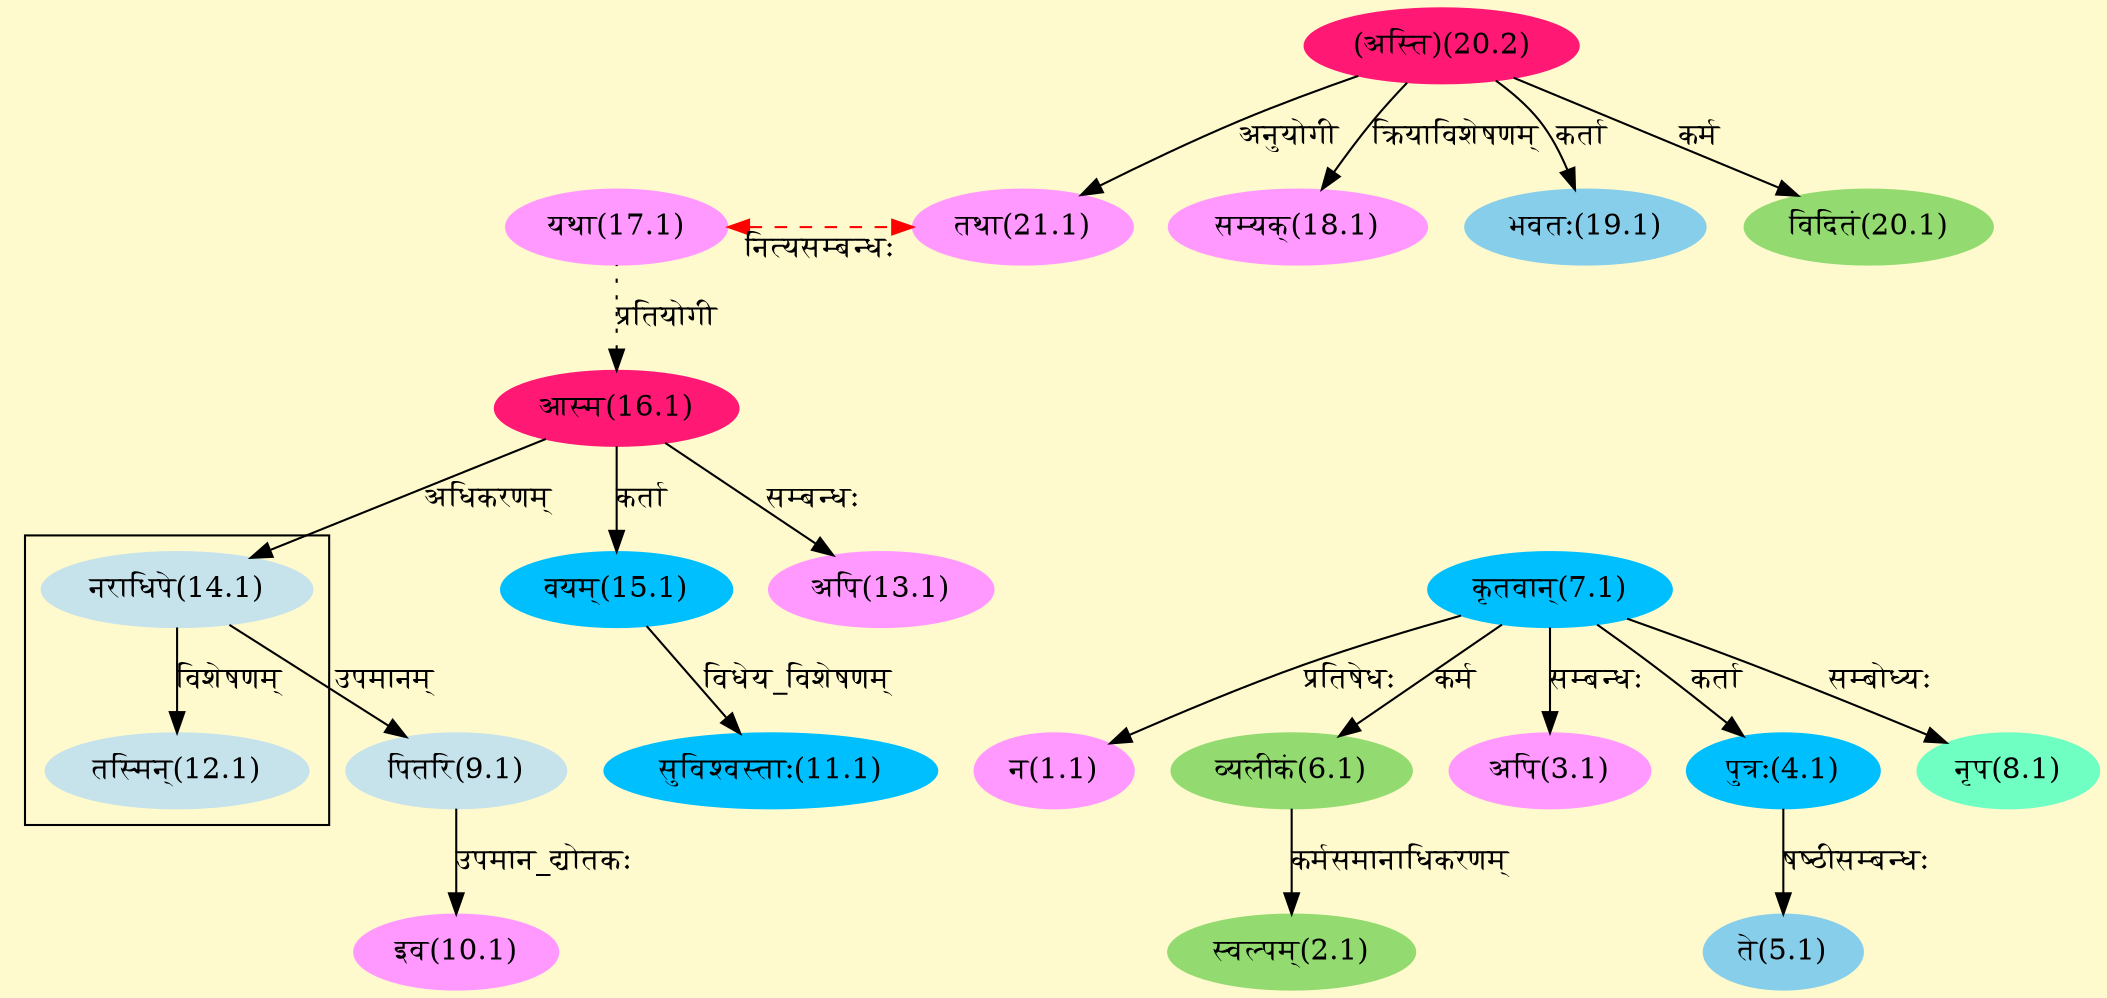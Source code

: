 digraph G{
rankdir=BT;
 compound=true;
 bgcolor="lemonchiffon1";

subgraph cluster_1{
Node12_1 [style=filled, color="#C6E2EB" label = "तस्मिन्(12.1)"]
Node14_1 [style=filled, color="#C6E2EB" label = "नराधिपे(14.1)"]

}
Node1_1 [style=filled, color="#FF99FF" label = "न(1.1)"]
Node7_1 [style=filled, color="#00BFFF" label = "कृतवान्(7.1)"]
Node2_1 [style=filled, color="#93DB70" label = "स्वल्पम्(2.1)"]
Node6_1 [style=filled, color="#93DB70" label = "व्यलीकं(6.1)"]
Node3_1 [style=filled, color="#FF99FF" label = "अपि(3.1)"]
Node4_1 [style=filled, color="#00BFFF" label = "पुत्रः(4.1)"]
Node5_1 [style=filled, color="#87CEEB" label = "ते(5.1)"]
Node8_1 [style=filled, color="#6FFFC3" label = "नृप(8.1)"]
Node9_1 [style=filled, color="#C6E2EB" label = "पितरि(9.1)"]
Node14_1 [style=filled, color="#C6E2EB" label = "नराधिपे(14.1)"]
Node10_1 [style=filled, color="#FF99FF" label = "इव(10.1)"]
Node11_1 [style=filled, color="#00BFFF" label = "सुविश्वस्ताः(11.1)"]
Node15_1 [style=filled, color="#00BFFF" label = "वयम्(15.1)"]
Node13_1 [style=filled, color="#FF99FF" label = "अपि(13.1)"]
Node16_1 [style=filled, color="#FF1975" label = "आस्म(16.1)"]
Node17_1 [style=filled, color="#FF99FF" label = "यथा(17.1)"]
Node21_1 [style=filled, color="#FF99FF" label = "तथा(21.1)"]
Node18_1 [style=filled, color="#FF99FF" label = "सम्यक्(18.1)"]
Node20_2 [style=filled, color="#FF1975" label = "(अस्ति)(20.2)"]
Node19_1 [style=filled, color="#87CEEB" label = "भवतः(19.1)"]
Node20_1 [style=filled, color="#93DB70" label = "विदितं(20.1)"]
{rank = same; Node17_1; Node21_1;}
/* Start of Relations section */

Node1_1 -> Node7_1 [  label="प्रतिषेधः"  dir="back" ]
Node2_1 -> Node6_1 [  label="कर्मसमानाधिकरणम्"  dir="back" ]
Node3_1 -> Node7_1 [  label="सम्बन्धः"  dir="back" ]
Node4_1 -> Node7_1 [  label="कर्ता"  dir="back" ]
Node5_1 -> Node4_1 [  label="षष्ठीसम्बन्धः"  dir="back" ]
Node6_1 -> Node7_1 [  label="कर्म"  dir="back" ]
Node8_1 -> Node7_1 [  label="सम्बोध्यः"  dir="back" ]
Node9_1 -> Node14_1 [  label="उपमानम्"  dir="back" ]
Node10_1 -> Node9_1 [  label="उपमान_द्योतकः"  dir="back" ]
Node11_1 -> Node15_1 [  label="विधेय_विशेषणम्"  dir="back" ]
Node12_1 -> Node14_1 [  label="विशेषणम्"  dir="back" ]
Node13_1 -> Node16_1 [  label="सम्बन्धः"  dir="back" ]
Node14_1 -> Node16_1 [  label="अधिकरणम्"  dir="back" ]
Node15_1 -> Node16_1 [  label="कर्ता"  dir="back" ]
Node16_1 -> Node17_1 [ style=dotted label="प्रतियोगी"  dir="back" ]
Node17_1 -> Node21_1 [ style=dashed color="red" label="नित्यसम्बन्धः"  dir="both" ]
Node18_1 -> Node20_2 [  label="क्रियाविशेषणम्"  dir="back" ]
Node19_1 -> Node20_2 [  label="कर्ता"  dir="back" ]
Node20_1 -> Node20_2 [  label="कर्म"  dir="back" ]
Node21_1 -> Node20_2 [  label="अनुयोगी"  dir="back" ]
}
